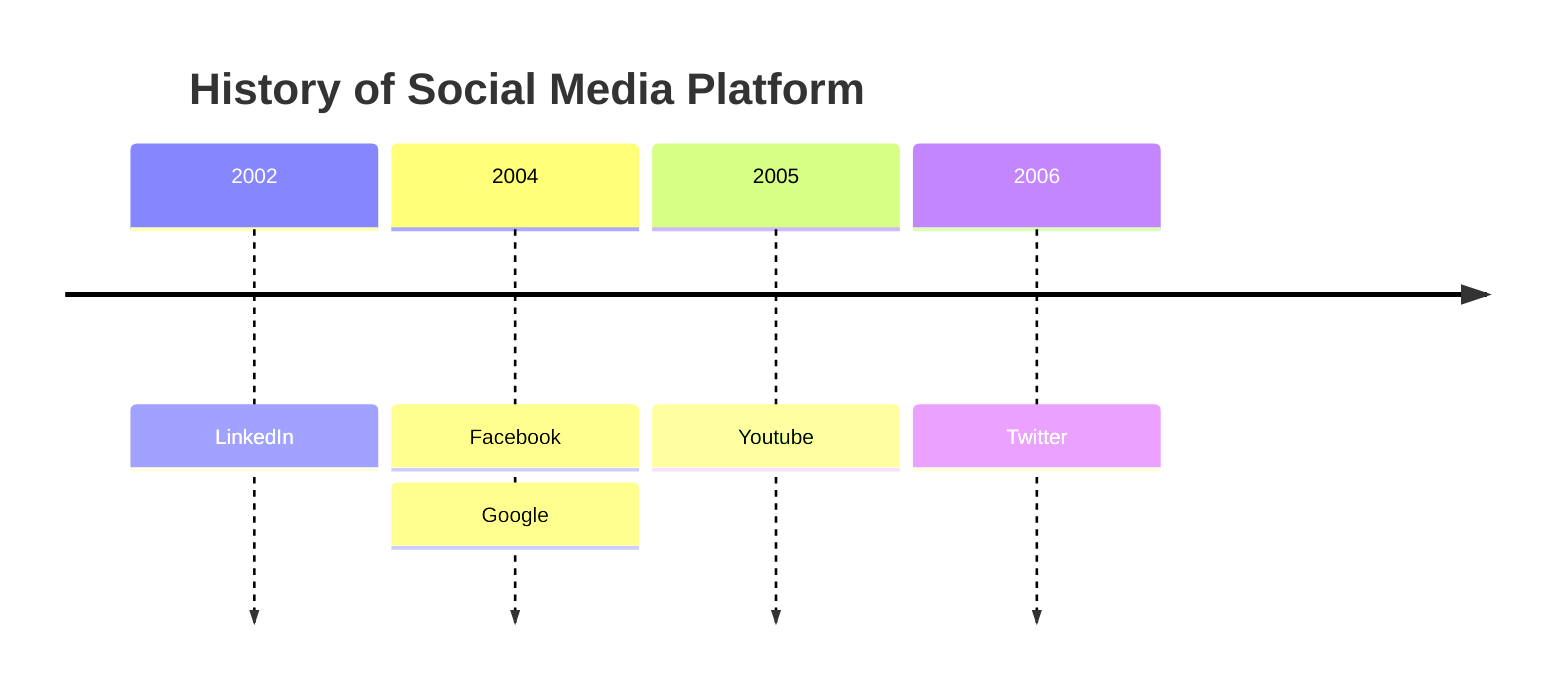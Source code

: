 ---
config:
  theme: default
---

timeline
    title History of Social Media Platform
    2002 : LinkedIn
    2004 : Facebook
         : Google
    2005 : Youtube
    2006 : Twitter